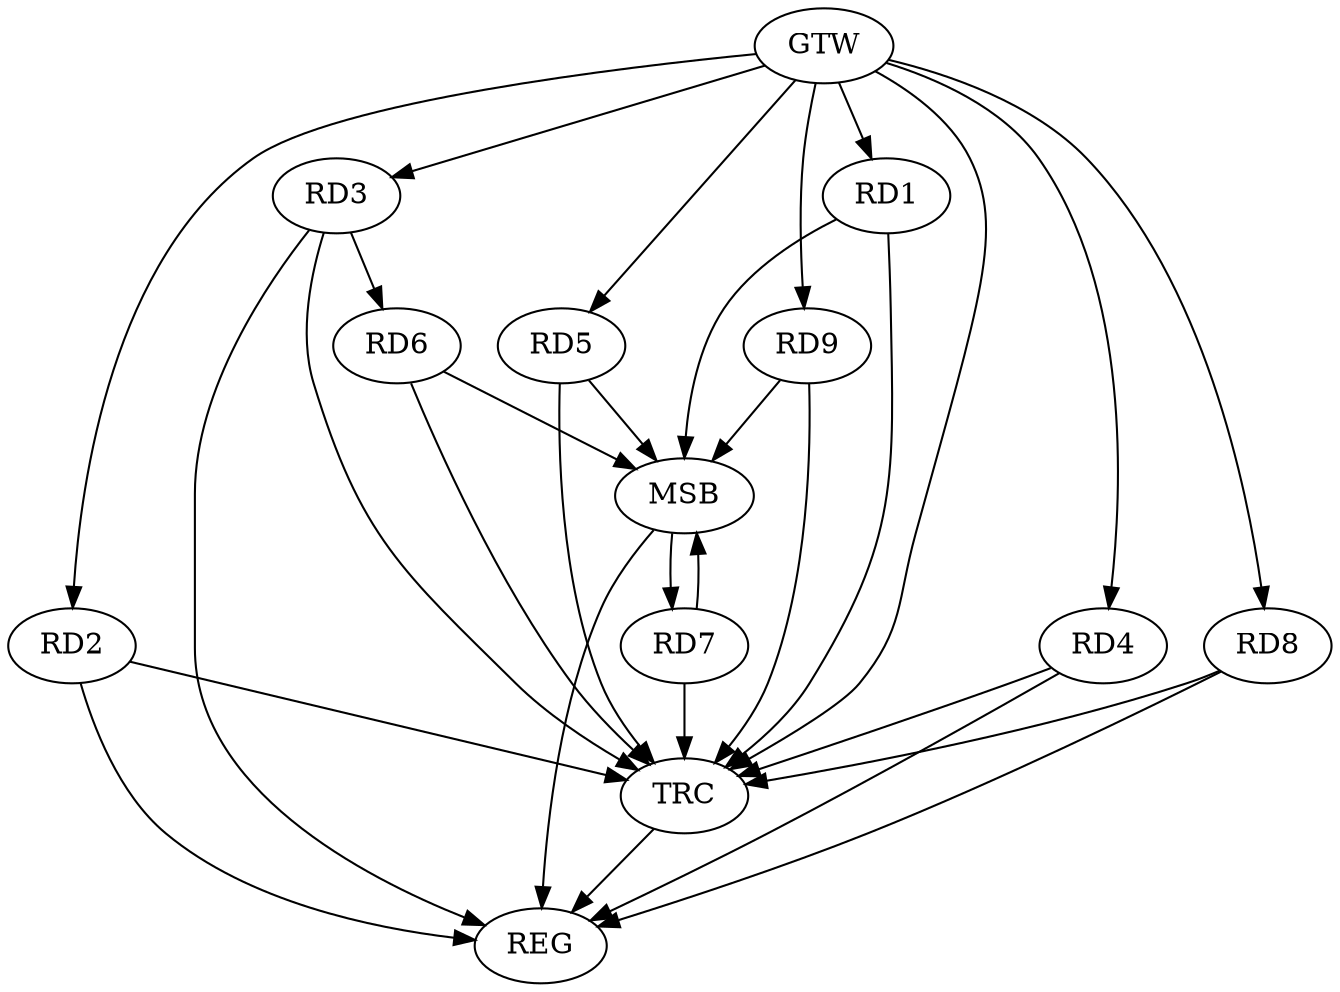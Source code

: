 strict digraph G {
  RD1 [ label="RD1" ];
  RD2 [ label="RD2" ];
  RD3 [ label="RD3" ];
  RD4 [ label="RD4" ];
  RD5 [ label="RD5" ];
  RD6 [ label="RD6" ];
  RD7 [ label="RD7" ];
  RD8 [ label="RD8" ];
  RD9 [ label="RD9" ];
  GTW [ label="GTW" ];
  REG [ label="REG" ];
  MSB [ label="MSB" ];
  TRC [ label="TRC" ];
  RD3 -> RD6;
  GTW -> RD1;
  GTW -> RD2;
  GTW -> RD3;
  GTW -> RD4;
  GTW -> RD5;
  GTW -> RD8;
  GTW -> RD9;
  RD2 -> REG;
  RD3 -> REG;
  RD4 -> REG;
  RD8 -> REG;
  RD1 -> MSB;
  MSB -> REG;
  RD5 -> MSB;
  RD6 -> MSB;
  MSB -> RD7;
  RD7 -> MSB;
  RD9 -> MSB;
  RD1 -> TRC;
  RD2 -> TRC;
  RD3 -> TRC;
  RD4 -> TRC;
  RD5 -> TRC;
  RD6 -> TRC;
  RD7 -> TRC;
  RD8 -> TRC;
  RD9 -> TRC;
  GTW -> TRC;
  TRC -> REG;
}
